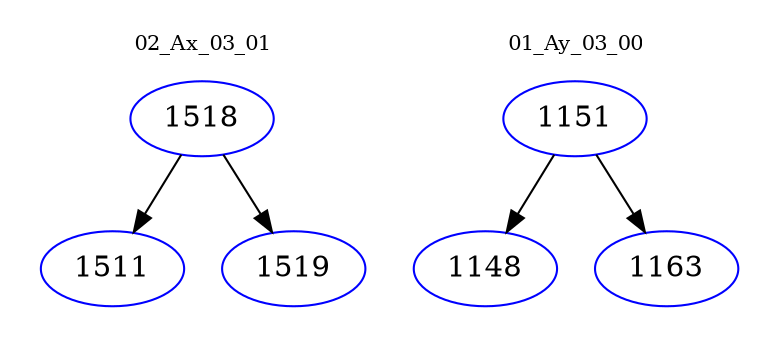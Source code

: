 digraph{
subgraph cluster_0 {
color = white
label = "02_Ax_03_01";
fontsize=10;
T0_1518 [label="1518", color="blue"]
T0_1518 -> T0_1511 [color="black"]
T0_1511 [label="1511", color="blue"]
T0_1518 -> T0_1519 [color="black"]
T0_1519 [label="1519", color="blue"]
}
subgraph cluster_1 {
color = white
label = "01_Ay_03_00";
fontsize=10;
T1_1151 [label="1151", color="blue"]
T1_1151 -> T1_1148 [color="black"]
T1_1148 [label="1148", color="blue"]
T1_1151 -> T1_1163 [color="black"]
T1_1163 [label="1163", color="blue"]
}
}
